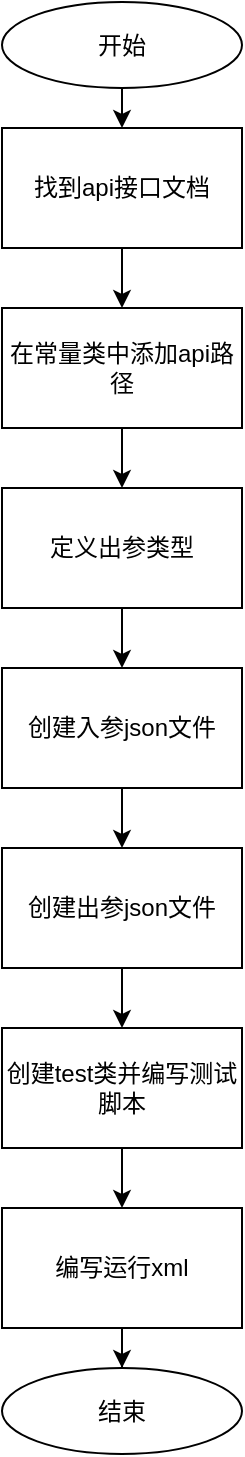 <mxfile version="13.9.2" type="github">
  <diagram id="G9nLIPtjIvCkd5KBR_jc" name="Page-1">
    <mxGraphModel dx="1422" dy="804" grid="0" gridSize="10" guides="1" tooltips="1" connect="1" arrows="1" fold="1" page="1" pageScale="1" pageWidth="827" pageHeight="1169" math="0" shadow="0">
      <root>
        <mxCell id="0" />
        <mxCell id="1" parent="0" />
        <mxCell id="iSVWFOQklcwFUG7ZpWNp-3" value="" style="edgeStyle=orthogonalEdgeStyle;rounded=0;orthogonalLoop=1;jettySize=auto;html=1;" parent="1" source="iSVWFOQklcwFUG7ZpWNp-1" target="iSVWFOQklcwFUG7ZpWNp-2" edge="1">
          <mxGeometry relative="1" as="geometry" />
        </mxCell>
        <mxCell id="iSVWFOQklcwFUG7ZpWNp-1" value="找到api接口文档" style="rounded=0;whiteSpace=wrap;html=1;" parent="1" vertex="1">
          <mxGeometry x="423" y="229" width="120" height="60" as="geometry" />
        </mxCell>
        <mxCell id="iSVWFOQklcwFUG7ZpWNp-5" value="" style="edgeStyle=orthogonalEdgeStyle;rounded=0;orthogonalLoop=1;jettySize=auto;html=1;" parent="1" source="iSVWFOQklcwFUG7ZpWNp-2" target="iSVWFOQklcwFUG7ZpWNp-4" edge="1">
          <mxGeometry relative="1" as="geometry" />
        </mxCell>
        <mxCell id="iSVWFOQklcwFUG7ZpWNp-2" value="在常量类中添加api路径" style="rounded=0;whiteSpace=wrap;html=1;" parent="1" vertex="1">
          <mxGeometry x="423" y="319" width="120" height="60" as="geometry" />
        </mxCell>
        <mxCell id="iSVWFOQklcwFUG7ZpWNp-7" value="" style="edgeStyle=orthogonalEdgeStyle;rounded=0;orthogonalLoop=1;jettySize=auto;html=1;" parent="1" source="iSVWFOQklcwFUG7ZpWNp-4" target="iSVWFOQklcwFUG7ZpWNp-6" edge="1">
          <mxGeometry relative="1" as="geometry" />
        </mxCell>
        <mxCell id="iSVWFOQklcwFUG7ZpWNp-4" value="定义出参类型" style="rounded=0;whiteSpace=wrap;html=1;" parent="1" vertex="1">
          <mxGeometry x="423" y="409" width="120" height="60" as="geometry" />
        </mxCell>
        <mxCell id="iSVWFOQklcwFUG7ZpWNp-9" value="" style="edgeStyle=orthogonalEdgeStyle;rounded=0;orthogonalLoop=1;jettySize=auto;html=1;" parent="1" source="iSVWFOQklcwFUG7ZpWNp-6" target="iSVWFOQklcwFUG7ZpWNp-8" edge="1">
          <mxGeometry relative="1" as="geometry" />
        </mxCell>
        <mxCell id="iSVWFOQklcwFUG7ZpWNp-6" value="创建入参json文件" style="rounded=0;whiteSpace=wrap;html=1;" parent="1" vertex="1">
          <mxGeometry x="423" y="499" width="120" height="60" as="geometry" />
        </mxCell>
        <mxCell id="_dBi8KFd0AIdmejjPGv--2" value="" style="edgeStyle=orthogonalEdgeStyle;rounded=0;orthogonalLoop=1;jettySize=auto;html=1;" edge="1" parent="1" source="iSVWFOQklcwFUG7ZpWNp-8" target="_dBi8KFd0AIdmejjPGv--1">
          <mxGeometry relative="1" as="geometry" />
        </mxCell>
        <mxCell id="iSVWFOQklcwFUG7ZpWNp-8" value="创建出参json文件" style="whiteSpace=wrap;html=1;rounded=0;" parent="1" vertex="1">
          <mxGeometry x="423" y="589" width="120" height="60" as="geometry" />
        </mxCell>
        <mxCell id="_dBi8KFd0AIdmejjPGv--4" value="" style="edgeStyle=orthogonalEdgeStyle;rounded=0;orthogonalLoop=1;jettySize=auto;html=1;" edge="1" parent="1" source="_dBi8KFd0AIdmejjPGv--1" target="_dBi8KFd0AIdmejjPGv--3">
          <mxGeometry relative="1" as="geometry" />
        </mxCell>
        <mxCell id="_dBi8KFd0AIdmejjPGv--1" value="创建test类并编写测试脚本" style="whiteSpace=wrap;html=1;rounded=0;" vertex="1" parent="1">
          <mxGeometry x="423" y="679" width="120" height="60" as="geometry" />
        </mxCell>
        <mxCell id="_dBi8KFd0AIdmejjPGv--8" value="" style="edgeStyle=orthogonalEdgeStyle;rounded=0;orthogonalLoop=1;jettySize=auto;html=1;" edge="1" parent="1" source="_dBi8KFd0AIdmejjPGv--3" target="_dBi8KFd0AIdmejjPGv--7">
          <mxGeometry relative="1" as="geometry" />
        </mxCell>
        <mxCell id="_dBi8KFd0AIdmejjPGv--3" value="编写运行xml" style="whiteSpace=wrap;html=1;rounded=0;" vertex="1" parent="1">
          <mxGeometry x="423" y="769" width="120" height="60" as="geometry" />
        </mxCell>
        <mxCell id="_dBi8KFd0AIdmejjPGv--6" style="edgeStyle=orthogonalEdgeStyle;rounded=0;orthogonalLoop=1;jettySize=auto;html=1;exitX=0.5;exitY=1;exitDx=0;exitDy=0;entryX=0.5;entryY=0;entryDx=0;entryDy=0;" edge="1" parent="1" source="_dBi8KFd0AIdmejjPGv--5" target="iSVWFOQklcwFUG7ZpWNp-1">
          <mxGeometry relative="1" as="geometry" />
        </mxCell>
        <mxCell id="_dBi8KFd0AIdmejjPGv--5" value="开始" style="ellipse;whiteSpace=wrap;html=1;" vertex="1" parent="1">
          <mxGeometry x="423" y="166" width="120" height="43" as="geometry" />
        </mxCell>
        <mxCell id="_dBi8KFd0AIdmejjPGv--7" value="结束&lt;br&gt;" style="ellipse;whiteSpace=wrap;html=1;" vertex="1" parent="1">
          <mxGeometry x="423" y="849" width="120" height="43" as="geometry" />
        </mxCell>
      </root>
    </mxGraphModel>
  </diagram>
</mxfile>

